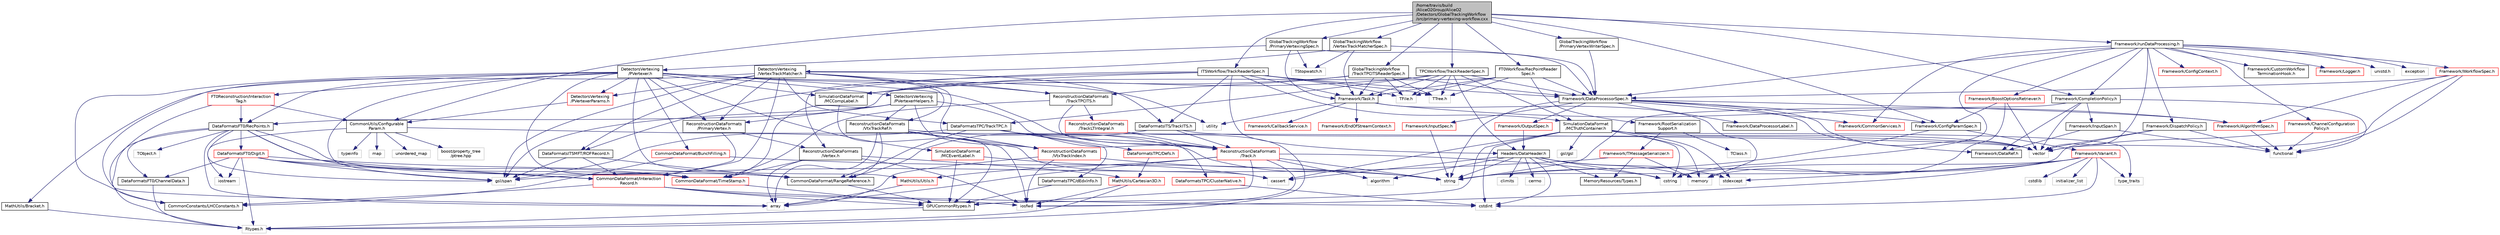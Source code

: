 digraph "/home/travis/build/AliceO2Group/AliceO2/Detectors/GlobalTrackingWorkflow/src/primary-vertexing-workflow.cxx"
{
 // INTERACTIVE_SVG=YES
  bgcolor="transparent";
  edge [fontname="Helvetica",fontsize="10",labelfontname="Helvetica",labelfontsize="10"];
  node [fontname="Helvetica",fontsize="10",shape=record];
  Node0 [label="/home/travis/build\l/AliceO2Group/AliceO2\l/Detectors/GlobalTrackingWorkflow\l/src/primary-vertexing-workflow.cxx",height=0.2,width=0.4,color="black", fillcolor="grey75", style="filled", fontcolor="black"];
  Node0 -> Node1 [color="midnightblue",fontsize="10",style="solid",fontname="Helvetica"];
  Node1 [label="GlobalTrackingWorkflow\l/PrimaryVertexingSpec.h",height=0.2,width=0.4,color="black",URL="$d8/d11/PrimaryVertexingSpec_8h.html"];
  Node1 -> Node2 [color="midnightblue",fontsize="10",style="solid",fontname="Helvetica"];
  Node2 [label="DetectorsVertexing\l/PVertexer.h",height=0.2,width=0.4,color="black",URL="$d4/d02/PVertexer_8h.html",tooltip="Primary vertex finder. "];
  Node2 -> Node3 [color="midnightblue",fontsize="10",style="solid",fontname="Helvetica"];
  Node3 [label="array",height=0.2,width=0.4,color="grey75"];
  Node2 -> Node4 [color="midnightblue",fontsize="10",style="solid",fontname="Helvetica"];
  Node4 [label="utility",height=0.2,width=0.4,color="grey75"];
  Node2 -> Node5 [color="midnightblue",fontsize="10",style="solid",fontname="Helvetica"];
  Node5 [label="CommonConstants/LHCConstants.h",height=0.2,width=0.4,color="black",URL="$d4/dc6/LHCConstants_8h.html",tooltip="Header to collect LHC related constants. "];
  Node2 -> Node6 [color="midnightblue",fontsize="10",style="solid",fontname="Helvetica"];
  Node6 [label="CommonDataFormat/TimeStamp.h",height=0.2,width=0.4,color="red",URL="$df/d5d/common_2include_2CommonDataFormat_2TimeStamp_8h.html"];
  Node6 -> Node7 [color="midnightblue",fontsize="10",style="solid",fontname="Helvetica"];
  Node7 [label="GPUCommonRtypes.h",height=0.2,width=0.4,color="black",URL="$d2/d45/GPUCommonRtypes_8h.html"];
  Node7 -> Node8 [color="midnightblue",fontsize="10",style="solid",fontname="Helvetica"];
  Node8 [label="Rtypes.h",height=0.2,width=0.4,color="grey75"];
  Node2 -> Node12 [color="midnightblue",fontsize="10",style="solid",fontname="Helvetica"];
  Node12 [label="CommonDataFormat/BunchFilling.h",height=0.2,width=0.4,color="red",URL="$d4/d5f/BunchFilling_8h.html"];
  Node12 -> Node5 [color="midnightblue",fontsize="10",style="solid",fontname="Helvetica"];
  Node12 -> Node14 [color="midnightblue",fontsize="10",style="solid",fontname="Helvetica"];
  Node14 [label="string",height=0.2,width=0.4,color="grey75"];
  Node2 -> Node15 [color="midnightblue",fontsize="10",style="solid",fontname="Helvetica"];
  Node15 [label="SimulationDataFormat\l/MCEventLabel.h",height=0.2,width=0.4,color="red",URL="$da/df0/MCEventLabel_8h.html"];
  Node15 -> Node7 [color="midnightblue",fontsize="10",style="solid",fontname="Helvetica"];
  Node15 -> Node17 [color="midnightblue",fontsize="10",style="solid",fontname="Helvetica"];
  Node17 [label="cassert",height=0.2,width=0.4,color="grey75"];
  Node2 -> Node18 [color="midnightblue",fontsize="10",style="solid",fontname="Helvetica"];
  Node18 [label="SimulationDataFormat\l/MCCompLabel.h",height=0.2,width=0.4,color="black",URL="$d7/dcd/MCCompLabel_8h.html"];
  Node18 -> Node7 [color="midnightblue",fontsize="10",style="solid",fontname="Helvetica"];
  Node2 -> Node19 [color="midnightblue",fontsize="10",style="solid",fontname="Helvetica"];
  Node19 [label="MathUtils/Utils.h",height=0.2,width=0.4,color="red",URL="$d9/d52/Common_2MathUtils_2include_2MathUtils_2Utils_8h.html"];
  Node19 -> Node3 [color="midnightblue",fontsize="10",style="solid",fontname="Helvetica"];
  Node2 -> Node23 [color="midnightblue",fontsize="10",style="solid",fontname="Helvetica"];
  Node23 [label="ReconstructionDataFormats\l/TrackTPCITS.h",height=0.2,width=0.4,color="black",URL="$d5/d1e/TrackTPCITS_8h.html",tooltip="Result of refitting TPC-ITS matched track. "];
  Node23 -> Node24 [color="midnightblue",fontsize="10",style="solid",fontname="Helvetica"];
  Node24 [label="ReconstructionDataFormats\l/Track.h",height=0.2,width=0.4,color="red",URL="$d7/d8b/DataFormats_2Reconstruction_2include_2ReconstructionDataFormats_2Track_8h.html"];
  Node24 -> Node7 [color="midnightblue",fontsize="10",style="solid",fontname="Helvetica"];
  Node24 -> Node21 [color="midnightblue",fontsize="10",style="solid",fontname="Helvetica"];
  Node21 [label="algorithm",height=0.2,width=0.4,color="grey75"];
  Node24 -> Node3 [color="midnightblue",fontsize="10",style="solid",fontname="Helvetica"];
  Node24 -> Node26 [color="midnightblue",fontsize="10",style="solid",fontname="Helvetica"];
  Node26 [label="cstring",height=0.2,width=0.4,color="grey75"];
  Node24 -> Node27 [color="midnightblue",fontsize="10",style="solid",fontname="Helvetica"];
  Node27 [label="iosfwd",height=0.2,width=0.4,color="grey75"];
  Node24 -> Node14 [color="midnightblue",fontsize="10",style="solid",fontname="Helvetica"];
  Node24 -> Node19 [color="midnightblue",fontsize="10",style="solid",fontname="Helvetica"];
  Node23 -> Node60 [color="midnightblue",fontsize="10",style="solid",fontname="Helvetica"];
  Node60 [label="ReconstructionDataFormats\l/TrackLTIntegral.h",height=0.2,width=0.4,color="red",URL="$d6/db1/TrackLTIntegral_8h.html",tooltip="Track Length and TOF integral. "];
  Node60 -> Node8 [color="midnightblue",fontsize="10",style="solid",fontname="Helvetica"];
  Node60 -> Node24 [color="midnightblue",fontsize="10",style="solid",fontname="Helvetica"];
  Node23 -> Node6 [color="midnightblue",fontsize="10",style="solid",fontname="Helvetica"];
  Node2 -> Node24 [color="midnightblue",fontsize="10",style="solid",fontname="Helvetica"];
  Node2 -> Node61 [color="midnightblue",fontsize="10",style="solid",fontname="Helvetica"];
  Node61 [label="ReconstructionDataFormats\l/PrimaryVertex.h",height=0.2,width=0.4,color="black",URL="$d7/d82/PrimaryVertex_8h.html"];
  Node61 -> Node62 [color="midnightblue",fontsize="10",style="solid",fontname="Helvetica"];
  Node62 [label="CommonDataFormat/Interaction\lRecord.h",height=0.2,width=0.4,color="red",URL="$d9/d80/InteractionRecord_8h.html"];
  Node62 -> Node7 [color="midnightblue",fontsize="10",style="solid",fontname="Helvetica"];
  Node62 -> Node27 [color="midnightblue",fontsize="10",style="solid",fontname="Helvetica"];
  Node62 -> Node38 [color="midnightblue",fontsize="10",style="solid",fontname="Helvetica"];
  Node38 [label="cstdint",height=0.2,width=0.4,color="grey75"];
  Node62 -> Node5 [color="midnightblue",fontsize="10",style="solid",fontname="Helvetica"];
  Node61 -> Node63 [color="midnightblue",fontsize="10",style="solid",fontname="Helvetica"];
  Node63 [label="ReconstructionDataFormats\l/Vertex.h",height=0.2,width=0.4,color="black",URL="$d3/d6f/DataFormats_2Reconstruction_2include_2ReconstructionDataFormats_2Vertex_8h.html"];
  Node63 -> Node47 [color="midnightblue",fontsize="10",style="solid",fontname="Helvetica"];
  Node47 [label="MathUtils/Cartesian3D.h",height=0.2,width=0.4,color="red",URL="$dd/d76/Cartesian3D_8h.html"];
  Node47 -> Node8 [color="midnightblue",fontsize="10",style="solid",fontname="Helvetica"];
  Node47 -> Node27 [color="midnightblue",fontsize="10",style="solid",fontname="Helvetica"];
  Node63 -> Node6 [color="midnightblue",fontsize="10",style="solid",fontname="Helvetica"];
  Node63 -> Node3 [color="midnightblue",fontsize="10",style="solid",fontname="Helvetica"];
  Node63 -> Node27 [color="midnightblue",fontsize="10",style="solid",fontname="Helvetica"];
  Node2 -> Node64 [color="midnightblue",fontsize="10",style="solid",fontname="Helvetica"];
  Node64 [label="DataFormatsFT0/RecPoints.h",height=0.2,width=0.4,color="black",URL="$d4/d57/RecPoints_8h.html",tooltip="Definition of the FIT RecPoints class. "];
  Node64 -> Node62 [color="midnightblue",fontsize="10",style="solid",fontname="Helvetica"];
  Node64 -> Node6 [color="midnightblue",fontsize="10",style="solid",fontname="Helvetica"];
  Node64 -> Node65 [color="midnightblue",fontsize="10",style="solid",fontname="Helvetica"];
  Node65 [label="DataFormatsFT0/ChannelData.h",height=0.2,width=0.4,color="black",URL="$dc/d44/FIT_2FT0_2include_2DataFormatsFT0_2ChannelData_8h.html"];
  Node65 -> Node8 [color="midnightblue",fontsize="10",style="solid",fontname="Helvetica"];
  Node64 -> Node66 [color="midnightblue",fontsize="10",style="solid",fontname="Helvetica"];
  Node66 [label="CommonDataFormat/RangeReference.h",height=0.2,width=0.4,color="black",URL="$de/d64/RangeReference_8h.html",tooltip="Class to refer to the 1st entry and N elements of some group in the continuous container. "];
  Node66 -> Node7 [color="midnightblue",fontsize="10",style="solid",fontname="Helvetica"];
  Node64 -> Node67 [color="midnightblue",fontsize="10",style="solid",fontname="Helvetica"];
  Node67 [label="DataFormatsFT0/Digit.h",height=0.2,width=0.4,color="red",URL="$d0/d0a/DataFormats_2Detectors_2FIT_2FT0_2include_2DataFormatsFT0_2Digit_8h.html"];
  Node67 -> Node62 [color="midnightblue",fontsize="10",style="solid",fontname="Helvetica"];
  Node67 -> Node66 [color="midnightblue",fontsize="10",style="solid",fontname="Helvetica"];
  Node67 -> Node6 [color="midnightblue",fontsize="10",style="solid",fontname="Helvetica"];
  Node67 -> Node65 [color="midnightblue",fontsize="10",style="solid",fontname="Helvetica"];
  Node67 -> Node8 [color="midnightblue",fontsize="10",style="solid",fontname="Helvetica"];
  Node67 -> Node68 [color="midnightblue",fontsize="10",style="solid",fontname="Helvetica"];
  Node68 [label="gsl/span",height=0.2,width=0.4,color="grey75"];
  Node67 -> Node34 [color="midnightblue",fontsize="10",style="solid",fontname="Helvetica"];
  Node34 [label="iostream",height=0.2,width=0.4,color="grey75"];
  Node64 -> Node3 [color="midnightblue",fontsize="10",style="solid",fontname="Helvetica"];
  Node64 -> Node8 [color="midnightblue",fontsize="10",style="solid",fontname="Helvetica"];
  Node64 -> Node29 [color="midnightblue",fontsize="10",style="solid",fontname="Helvetica"];
  Node29 [label="TObject.h",height=0.2,width=0.4,color="grey75"];
  Node64 -> Node68 [color="midnightblue",fontsize="10",style="solid",fontname="Helvetica"];
  Node2 -> Node69 [color="midnightblue",fontsize="10",style="solid",fontname="Helvetica"];
  Node69 [label="DetectorsVertexing\l/PVertexerHelpers.h",height=0.2,width=0.4,color="black",URL="$db/db1/PVertexerHelpers_8h.html",tooltip="Primary vertex finder helper classes. "];
  Node69 -> Node68 [color="midnightblue",fontsize="10",style="solid",fontname="Helvetica"];
  Node69 -> Node61 [color="midnightblue",fontsize="10",style="solid",fontname="Helvetica"];
  Node69 -> Node24 [color="midnightblue",fontsize="10",style="solid",fontname="Helvetica"];
  Node69 -> Node70 [color="midnightblue",fontsize="10",style="solid",fontname="Helvetica"];
  Node70 [label="ReconstructionDataFormats\l/VtxTrackIndex.h",height=0.2,width=0.4,color="red",URL="$d0/d00/VtxTrackIndex_8h.html",tooltip="Index of track attached to vertx: index in its proper container, container source and flags..."];
  Node70 -> Node27 [color="midnightblue",fontsize="10",style="solid",fontname="Helvetica"];
  Node70 -> Node14 [color="midnightblue",fontsize="10",style="solid",fontname="Helvetica"];
  Node70 -> Node3 [color="midnightblue",fontsize="10",style="solid",fontname="Helvetica"];
  Node69 -> Node72 [color="midnightblue",fontsize="10",style="solid",fontname="Helvetica"];
  Node72 [label="ReconstructionDataFormats\l/VtxTrackRef.h",height=0.2,width=0.4,color="black",URL="$d7/dac/VtxTrackRef_8h.html",tooltip="Referenc on track indices contributing to the vertex, with possibility chose tracks from specific sou..."];
  Node72 -> Node66 [color="midnightblue",fontsize="10",style="solid",fontname="Helvetica"];
  Node72 -> Node70 [color="midnightblue",fontsize="10",style="solid",fontname="Helvetica"];
  Node72 -> Node17 [color="midnightblue",fontsize="10",style="solid",fontname="Helvetica"];
  Node72 -> Node3 [color="midnightblue",fontsize="10",style="solid",fontname="Helvetica"];
  Node72 -> Node27 [color="midnightblue",fontsize="10",style="solid",fontname="Helvetica"];
  Node72 -> Node14 [color="midnightblue",fontsize="10",style="solid",fontname="Helvetica"];
  Node69 -> Node6 [color="midnightblue",fontsize="10",style="solid",fontname="Helvetica"];
  Node2 -> Node73 [color="midnightblue",fontsize="10",style="solid",fontname="Helvetica"];
  Node73 [label="DetectorsVertexing\l/PVertexerParams.h",height=0.2,width=0.4,color="red",URL="$d4/deb/PVertexerParams_8h.html"];
  Node73 -> Node74 [color="midnightblue",fontsize="10",style="solid",fontname="Helvetica"];
  Node74 [label="CommonUtils/Configurable\lParam.h",height=0.2,width=0.4,color="black",URL="$db/d2c/ConfigurableParam_8h.html"];
  Node74 -> Node36 [color="midnightblue",fontsize="10",style="solid",fontname="Helvetica"];
  Node36 [label="vector",height=0.2,width=0.4,color="grey75"];
  Node74 -> Node75 [color="midnightblue",fontsize="10",style="solid",fontname="Helvetica"];
  Node75 [label="map",height=0.2,width=0.4,color="grey75"];
  Node74 -> Node76 [color="midnightblue",fontsize="10",style="solid",fontname="Helvetica"];
  Node76 [label="unordered_map",height=0.2,width=0.4,color="grey75"];
  Node74 -> Node77 [color="midnightblue",fontsize="10",style="solid",fontname="Helvetica"];
  Node77 [label="boost/property_tree\l/ptree.hpp",height=0.2,width=0.4,color="grey75"];
  Node74 -> Node78 [color="midnightblue",fontsize="10",style="solid",fontname="Helvetica"];
  Node78 [label="typeinfo",height=0.2,width=0.4,color="grey75"];
  Node74 -> Node34 [color="midnightblue",fontsize="10",style="solid",fontname="Helvetica"];
  Node2 -> Node82 [color="midnightblue",fontsize="10",style="solid",fontname="Helvetica"];
  Node82 [label="FT0Reconstruction/Interaction\lTag.h",height=0.2,width=0.4,color="red",URL="$da/d63/InteractionTag_8h.html"];
  Node82 -> Node74 [color="midnightblue",fontsize="10",style="solid",fontname="Helvetica"];
  Node82 -> Node64 [color="midnightblue",fontsize="10",style="solid",fontname="Helvetica"];
  Node82 -> Node5 [color="midnightblue",fontsize="10",style="solid",fontname="Helvetica"];
  Node2 -> Node68 [color="midnightblue",fontsize="10",style="solid",fontname="Helvetica"];
  Node1 -> Node83 [color="midnightblue",fontsize="10",style="solid",fontname="Helvetica"];
  Node83 [label="Framework/DataProcessorSpec.h",height=0.2,width=0.4,color="black",URL="$d0/df4/DataProcessorSpec_8h.html"];
  Node83 -> Node84 [color="midnightblue",fontsize="10",style="solid",fontname="Helvetica"];
  Node84 [label="Framework/AlgorithmSpec.h",height=0.2,width=0.4,color="red",URL="$d0/d14/AlgorithmSpec_8h.html"];
  Node84 -> Node143 [color="midnightblue",fontsize="10",style="solid",fontname="Helvetica"];
  Node143 [label="functional",height=0.2,width=0.4,color="grey75"];
  Node83 -> Node176 [color="midnightblue",fontsize="10",style="solid",fontname="Helvetica"];
  Node176 [label="Framework/ConfigParamSpec.h",height=0.2,width=0.4,color="black",URL="$d0/d1c/ConfigParamSpec_8h.html"];
  Node176 -> Node177 [color="midnightblue",fontsize="10",style="solid",fontname="Helvetica"];
  Node177 [label="Framework/Variant.h",height=0.2,width=0.4,color="red",URL="$de/d56/Variant_8h.html"];
  Node177 -> Node40 [color="midnightblue",fontsize="10",style="solid",fontname="Helvetica"];
  Node40 [label="type_traits",height=0.2,width=0.4,color="grey75"];
  Node177 -> Node26 [color="midnightblue",fontsize="10",style="solid",fontname="Helvetica"];
  Node177 -> Node38 [color="midnightblue",fontsize="10",style="solid",fontname="Helvetica"];
  Node177 -> Node178 [color="midnightblue",fontsize="10",style="solid",fontname="Helvetica"];
  Node178 [label="cstdlib",height=0.2,width=0.4,color="grey75"];
  Node177 -> Node43 [color="midnightblue",fontsize="10",style="solid",fontname="Helvetica"];
  Node43 [label="stdexcept",height=0.2,width=0.4,color="grey75"];
  Node177 -> Node27 [color="midnightblue",fontsize="10",style="solid",fontname="Helvetica"];
  Node177 -> Node179 [color="midnightblue",fontsize="10",style="solid",fontname="Helvetica"];
  Node179 [label="initializer_list",height=0.2,width=0.4,color="grey75"];
  Node177 -> Node14 [color="midnightblue",fontsize="10",style="solid",fontname="Helvetica"];
  Node176 -> Node14 [color="midnightblue",fontsize="10",style="solid",fontname="Helvetica"];
  Node83 -> Node180 [color="midnightblue",fontsize="10",style="solid",fontname="Helvetica"];
  Node180 [label="Framework/DataProcessorLabel.h",height=0.2,width=0.4,color="black",URL="$d1/df2/DataProcessorLabel_8h.html"];
  Node83 -> Node87 [color="midnightblue",fontsize="10",style="solid",fontname="Helvetica"];
  Node87 [label="Framework/DataRef.h",height=0.2,width=0.4,color="black",URL="$d5/dfb/DataRef_8h.html"];
  Node83 -> Node120 [color="midnightblue",fontsize="10",style="solid",fontname="Helvetica"];
  Node120 [label="Framework/InputSpec.h",height=0.2,width=0.4,color="red",URL="$d5/d3f/InputSpec_8h.html"];
  Node120 -> Node14 [color="midnightblue",fontsize="10",style="solid",fontname="Helvetica"];
  Node83 -> Node116 [color="midnightblue",fontsize="10",style="solid",fontname="Helvetica"];
  Node116 [label="Framework/OutputSpec.h",height=0.2,width=0.4,color="red",URL="$db/d2d/OutputSpec_8h.html"];
  Node116 -> Node41 [color="midnightblue",fontsize="10",style="solid",fontname="Helvetica"];
  Node41 [label="Headers/DataHeader.h",height=0.2,width=0.4,color="black",URL="$dc/dcd/DataHeader_8h.html"];
  Node41 -> Node38 [color="midnightblue",fontsize="10",style="solid",fontname="Helvetica"];
  Node41 -> Node42 [color="midnightblue",fontsize="10",style="solid",fontname="Helvetica"];
  Node42 [label="memory",height=0.2,width=0.4,color="grey75"];
  Node41 -> Node17 [color="midnightblue",fontsize="10",style="solid",fontname="Helvetica"];
  Node41 -> Node26 [color="midnightblue",fontsize="10",style="solid",fontname="Helvetica"];
  Node41 -> Node21 [color="midnightblue",fontsize="10",style="solid",fontname="Helvetica"];
  Node41 -> Node43 [color="midnightblue",fontsize="10",style="solid",fontname="Helvetica"];
  Node41 -> Node14 [color="midnightblue",fontsize="10",style="solid",fontname="Helvetica"];
  Node41 -> Node44 [color="midnightblue",fontsize="10",style="solid",fontname="Helvetica"];
  Node44 [label="climits",height=0.2,width=0.4,color="grey75"];
  Node41 -> Node45 [color="midnightblue",fontsize="10",style="solid",fontname="Helvetica"];
  Node45 [label="MemoryResources/Types.h",height=0.2,width=0.4,color="black",URL="$d7/df8/Types_8h.html"];
  Node41 -> Node46 [color="midnightblue",fontsize="10",style="solid",fontname="Helvetica"];
  Node46 [label="cerrno",height=0.2,width=0.4,color="grey75"];
  Node83 -> Node181 [color="midnightblue",fontsize="10",style="solid",fontname="Helvetica"];
  Node181 [label="Framework/CommonServices.h",height=0.2,width=0.4,color="red",URL="$d8/d02/CommonServices_8h.html"];
  Node83 -> Node14 [color="midnightblue",fontsize="10",style="solid",fontname="Helvetica"];
  Node83 -> Node36 [color="midnightblue",fontsize="10",style="solid",fontname="Helvetica"];
  Node1 -> Node182 [color="midnightblue",fontsize="10",style="solid",fontname="Helvetica"];
  Node182 [label="Framework/Task.h",height=0.2,width=0.4,color="black",URL="$df/d4f/Task_8h.html"];
  Node182 -> Node84 [color="midnightblue",fontsize="10",style="solid",fontname="Helvetica"];
  Node182 -> Node183 [color="midnightblue",fontsize="10",style="solid",fontname="Helvetica"];
  Node183 [label="Framework/CallbackService.h",height=0.2,width=0.4,color="red",URL="$d9/d7f/CallbackService_8h.html"];
  Node182 -> Node186 [color="midnightblue",fontsize="10",style="solid",fontname="Helvetica"];
  Node186 [label="Framework/EndOfStreamContext.h",height=0.2,width=0.4,color="red",URL="$d0/d77/EndOfStreamContext_8h.html"];
  Node182 -> Node4 [color="midnightblue",fontsize="10",style="solid",fontname="Helvetica"];
  Node182 -> Node42 [color="midnightblue",fontsize="10",style="solid",fontname="Helvetica"];
  Node1 -> Node187 [color="midnightblue",fontsize="10",style="solid",fontname="Helvetica"];
  Node187 [label="TStopwatch.h",height=0.2,width=0.4,color="grey75"];
  Node0 -> Node188 [color="midnightblue",fontsize="10",style="solid",fontname="Helvetica"];
  Node188 [label="GlobalTrackingWorkflow\l/PrimaryVertexWriterSpec.h",height=0.2,width=0.4,color="black",URL="$d4/d2d/PrimaryVertexWriterSpec_8h.html"];
  Node188 -> Node83 [color="midnightblue",fontsize="10",style="solid",fontname="Helvetica"];
  Node0 -> Node189 [color="midnightblue",fontsize="10",style="solid",fontname="Helvetica"];
  Node189 [label="GlobalTrackingWorkflow\l/TrackTPCITSReaderSpec.h",height=0.2,width=0.4,color="black",URL="$de/daa/TrackTPCITSReaderSpec_8h.html"];
  Node189 -> Node81 [color="midnightblue",fontsize="10",style="solid",fontname="Helvetica"];
  Node81 [label="TFile.h",height=0.2,width=0.4,color="grey75"];
  Node189 -> Node190 [color="midnightblue",fontsize="10",style="solid",fontname="Helvetica"];
  Node190 [label="TTree.h",height=0.2,width=0.4,color="grey75"];
  Node189 -> Node83 [color="midnightblue",fontsize="10",style="solid",fontname="Helvetica"];
  Node189 -> Node182 [color="midnightblue",fontsize="10",style="solid",fontname="Helvetica"];
  Node189 -> Node23 [color="midnightblue",fontsize="10",style="solid",fontname="Helvetica"];
  Node189 -> Node18 [color="midnightblue",fontsize="10",style="solid",fontname="Helvetica"];
  Node0 -> Node191 [color="midnightblue",fontsize="10",style="solid",fontname="Helvetica"];
  Node191 [label="GlobalTrackingWorkflow\l/VertexTrackMatcherSpec.h",height=0.2,width=0.4,color="black",URL="$d9/d8e/VertexTrackMatcherSpec_8h.html",tooltip="Specs for vertex track association device. "];
  Node191 -> Node192 [color="midnightblue",fontsize="10",style="solid",fontname="Helvetica"];
  Node192 [label="DetectorsVertexing\l/VertexTrackMatcher.h",height=0.2,width=0.4,color="black",URL="$d7/d99/VertexTrackMatcher_8h.html",tooltip="Class for vertex track association. "];
  Node192 -> Node68 [color="midnightblue",fontsize="10",style="solid",fontname="Helvetica"];
  Node192 -> Node61 [color="midnightblue",fontsize="10",style="solid",fontname="Helvetica"];
  Node192 -> Node70 [color="midnightblue",fontsize="10",style="solid",fontname="Helvetica"];
  Node192 -> Node72 [color="midnightblue",fontsize="10",style="solid",fontname="Helvetica"];
  Node192 -> Node23 [color="midnightblue",fontsize="10",style="solid",fontname="Helvetica"];
  Node192 -> Node193 [color="midnightblue",fontsize="10",style="solid",fontname="Helvetica"];
  Node193 [label="DataFormatsTPC/TrackTPC.h",height=0.2,width=0.4,color="black",URL="$d5/dc9/TrackTPC_8h.html"];
  Node193 -> Node24 [color="midnightblue",fontsize="10",style="solid",fontname="Helvetica"];
  Node193 -> Node66 [color="midnightblue",fontsize="10",style="solid",fontname="Helvetica"];
  Node193 -> Node194 [color="midnightblue",fontsize="10",style="solid",fontname="Helvetica"];
  Node194 [label="DataFormatsTPC/ClusterNative.h",height=0.2,width=0.4,color="red",URL="$de/dcd/ClusterNative_8h.html",tooltip="Class of a TPC cluster in TPC-native coordinates (row, time) "];
  Node194 -> Node38 [color="midnightblue",fontsize="10",style="solid",fontname="Helvetica"];
  Node193 -> Node196 [color="midnightblue",fontsize="10",style="solid",fontname="Helvetica"];
  Node196 [label="DataFormatsTPC/Defs.h",height=0.2,width=0.4,color="red",URL="$d1/d73/Defs_8h.html",tooltip="Common definitions for 2D coordinates. "];
  Node196 -> Node47 [color="midnightblue",fontsize="10",style="solid",fontname="Helvetica"];
  Node193 -> Node197 [color="midnightblue",fontsize="10",style="solid",fontname="Helvetica"];
  Node197 [label="DataFormatsTPC/dEdxInfo.h",height=0.2,width=0.4,color="black",URL="$d5/da8/dEdxInfo_8h.html"];
  Node197 -> Node7 [color="midnightblue",fontsize="10",style="solid",fontname="Helvetica"];
  Node193 -> Node68 [color="midnightblue",fontsize="10",style="solid",fontname="Helvetica"];
  Node192 -> Node198 [color="midnightblue",fontsize="10",style="solid",fontname="Helvetica"];
  Node198 [label="DataFormatsITS/TrackITS.h",height=0.2,width=0.4,color="black",URL="$d1/d71/TrackITS_8h.html",tooltip="Definition of the ITS track. "];
  Node198 -> Node36 [color="midnightblue",fontsize="10",style="solid",fontname="Helvetica"];
  Node198 -> Node24 [color="midnightblue",fontsize="10",style="solid",fontname="Helvetica"];
  Node198 -> Node66 [color="midnightblue",fontsize="10",style="solid",fontname="Helvetica"];
  Node192 -> Node199 [color="midnightblue",fontsize="10",style="solid",fontname="Helvetica"];
  Node199 [label="DataFormatsITSMFT/ROFRecord.h",height=0.2,width=0.4,color="black",URL="$d0/dc6/ITSMFT_2common_2include_2DataFormatsITSMFT_2ROFRecord_8h.html"];
  Node199 -> Node66 [color="midnightblue",fontsize="10",style="solid",fontname="Helvetica"];
  Node199 -> Node62 [color="midnightblue",fontsize="10",style="solid",fontname="Helvetica"];
  Node199 -> Node68 [color="midnightblue",fontsize="10",style="solid",fontname="Helvetica"];
  Node192 -> Node62 [color="midnightblue",fontsize="10",style="solid",fontname="Helvetica"];
  Node192 -> Node73 [color="midnightblue",fontsize="10",style="solid",fontname="Helvetica"];
  Node192 -> Node200 [color="midnightblue",fontsize="10",style="solid",fontname="Helvetica"];
  Node200 [label="MathUtils/Bracket.h",height=0.2,width=0.4,color="black",URL="$d4/d5d/Bracket_8h.html",tooltip="Class to represent an interval and some operations over it. "];
  Node200 -> Node8 [color="midnightblue",fontsize="10",style="solid",fontname="Helvetica"];
  Node191 -> Node83 [color="midnightblue",fontsize="10",style="solid",fontname="Helvetica"];
  Node191 -> Node182 [color="midnightblue",fontsize="10",style="solid",fontname="Helvetica"];
  Node191 -> Node187 [color="midnightblue",fontsize="10",style="solid",fontname="Helvetica"];
  Node0 -> Node201 [color="midnightblue",fontsize="10",style="solid",fontname="Helvetica"];
  Node201 [label="ITSWorkflow/TrackReaderSpec.h",height=0.2,width=0.4,color="black",URL="$d2/d8c/ITSMFT_2ITS_2workflow_2include_2ITSWorkflow_2TrackReaderSpec_8h.html"];
  Node201 -> Node81 [color="midnightblue",fontsize="10",style="solid",fontname="Helvetica"];
  Node201 -> Node190 [color="midnightblue",fontsize="10",style="solid",fontname="Helvetica"];
  Node201 -> Node83 [color="midnightblue",fontsize="10",style="solid",fontname="Helvetica"];
  Node201 -> Node182 [color="midnightblue",fontsize="10",style="solid",fontname="Helvetica"];
  Node201 -> Node41 [color="midnightblue",fontsize="10",style="solid",fontname="Helvetica"];
  Node201 -> Node198 [color="midnightblue",fontsize="10",style="solid",fontname="Helvetica"];
  Node201 -> Node18 [color="midnightblue",fontsize="10",style="solid",fontname="Helvetica"];
  Node201 -> Node202 [color="midnightblue",fontsize="10",style="solid",fontname="Helvetica"];
  Node202 [label="SimulationDataFormat\l/MCTruthContainer.h",height=0.2,width=0.4,color="black",URL="$db/d14/MCTruthContainer_8h.html",tooltip="Definition of a container to keep Monte Carlo truth external to simulation objects. "];
  Node202 -> Node7 [color="midnightblue",fontsize="10",style="solid",fontname="Helvetica"];
  Node202 -> Node38 [color="midnightblue",fontsize="10",style="solid",fontname="Helvetica"];
  Node202 -> Node17 [color="midnightblue",fontsize="10",style="solid",fontname="Helvetica"];
  Node202 -> Node43 [color="midnightblue",fontsize="10",style="solid",fontname="Helvetica"];
  Node202 -> Node103 [color="midnightblue",fontsize="10",style="solid",fontname="Helvetica"];
  Node103 [label="gsl/gsl",height=0.2,width=0.4,color="grey75"];
  Node202 -> Node40 [color="midnightblue",fontsize="10",style="solid",fontname="Helvetica"];
  Node202 -> Node26 [color="midnightblue",fontsize="10",style="solid",fontname="Helvetica"];
  Node202 -> Node42 [color="midnightblue",fontsize="10",style="solid",fontname="Helvetica"];
  Node202 -> Node36 [color="midnightblue",fontsize="10",style="solid",fontname="Helvetica"];
  Node201 -> Node199 [color="midnightblue",fontsize="10",style="solid",fontname="Helvetica"];
  Node201 -> Node63 [color="midnightblue",fontsize="10",style="solid",fontname="Helvetica"];
  Node0 -> Node203 [color="midnightblue",fontsize="10",style="solid",fontname="Helvetica"];
  Node203 [label="TPCWorkflow/TrackReaderSpec.h",height=0.2,width=0.4,color="black",URL="$d5/daf/TPC_2workflow_2include_2TPCWorkflow_2TrackReaderSpec_8h.html"];
  Node203 -> Node81 [color="midnightblue",fontsize="10",style="solid",fontname="Helvetica"];
  Node203 -> Node190 [color="midnightblue",fontsize="10",style="solid",fontname="Helvetica"];
  Node203 -> Node83 [color="midnightblue",fontsize="10",style="solid",fontname="Helvetica"];
  Node203 -> Node182 [color="midnightblue",fontsize="10",style="solid",fontname="Helvetica"];
  Node203 -> Node41 [color="midnightblue",fontsize="10",style="solid",fontname="Helvetica"];
  Node203 -> Node193 [color="midnightblue",fontsize="10",style="solid",fontname="Helvetica"];
  Node203 -> Node18 [color="midnightblue",fontsize="10",style="solid",fontname="Helvetica"];
  Node203 -> Node202 [color="midnightblue",fontsize="10",style="solid",fontname="Helvetica"];
  Node0 -> Node204 [color="midnightblue",fontsize="10",style="solid",fontname="Helvetica"];
  Node204 [label="FT0Workflow/RecPointReader\lSpec.h",height=0.2,width=0.4,color="black",URL="$db/d8e/FT0_2workflow_2include_2FT0Workflow_2RecPointReaderSpec_8h.html"];
  Node204 -> Node81 [color="midnightblue",fontsize="10",style="solid",fontname="Helvetica"];
  Node204 -> Node190 [color="midnightblue",fontsize="10",style="solid",fontname="Helvetica"];
  Node204 -> Node89 [color="midnightblue",fontsize="10",style="solid",fontname="Helvetica"];
  Node89 [label="Framework/RootSerialization\lSupport.h",height=0.2,width=0.4,color="black",URL="$db/dff/RootSerializationSupport_8h.html"];
  Node89 -> Node90 [color="midnightblue",fontsize="10",style="solid",fontname="Helvetica"];
  Node90 [label="Framework/TMessageSerializer.h",height=0.2,width=0.4,color="red",URL="$d8/d3c/TMessageSerializer_8h.html"];
  Node90 -> Node68 [color="midnightblue",fontsize="10",style="solid",fontname="Helvetica"];
  Node90 -> Node42 [color="midnightblue",fontsize="10",style="solid",fontname="Helvetica"];
  Node90 -> Node45 [color="midnightblue",fontsize="10",style="solid",fontname="Helvetica"];
  Node89 -> Node80 [color="midnightblue",fontsize="10",style="solid",fontname="Helvetica"];
  Node80 [label="TClass.h",height=0.2,width=0.4,color="grey75"];
  Node204 -> Node83 [color="midnightblue",fontsize="10",style="solid",fontname="Helvetica"];
  Node204 -> Node182 [color="midnightblue",fontsize="10",style="solid",fontname="Helvetica"];
  Node204 -> Node64 [color="midnightblue",fontsize="10",style="solid",fontname="Helvetica"];
  Node0 -> Node74 [color="midnightblue",fontsize="10",style="solid",fontname="Helvetica"];
  Node0 -> Node205 [color="midnightblue",fontsize="10",style="solid",fontname="Helvetica"];
  Node205 [label="Framework/CompletionPolicy.h",height=0.2,width=0.4,color="black",URL="$df/dd6/CompletionPolicy_8h.html"];
  Node205 -> Node87 [color="midnightblue",fontsize="10",style="solid",fontname="Helvetica"];
  Node205 -> Node145 [color="midnightblue",fontsize="10",style="solid",fontname="Helvetica"];
  Node145 [label="Framework/InputSpan.h",height=0.2,width=0.4,color="black",URL="$da/d0f/InputSpan_8h.html"];
  Node145 -> Node87 [color="midnightblue",fontsize="10",style="solid",fontname="Helvetica"];
  Node145 -> Node143 [color="midnightblue",fontsize="10",style="solid",fontname="Helvetica"];
  Node205 -> Node143 [color="midnightblue",fontsize="10",style="solid",fontname="Helvetica"];
  Node205 -> Node14 [color="midnightblue",fontsize="10",style="solid",fontname="Helvetica"];
  Node205 -> Node36 [color="midnightblue",fontsize="10",style="solid",fontname="Helvetica"];
  Node0 -> Node176 [color="midnightblue",fontsize="10",style="solid",fontname="Helvetica"];
  Node0 -> Node206 [color="midnightblue",fontsize="10",style="solid",fontname="Helvetica"];
  Node206 [label="Framework/runDataProcessing.h",height=0.2,width=0.4,color="black",URL="$db/dd0/runDataProcessing_8h.html"];
  Node206 -> Node207 [color="midnightblue",fontsize="10",style="solid",fontname="Helvetica"];
  Node207 [label="Framework/ChannelConfiguration\lPolicy.h",height=0.2,width=0.4,color="red",URL="$dd/d0f/ChannelConfigurationPolicy_8h.html"];
  Node207 -> Node36 [color="midnightblue",fontsize="10",style="solid",fontname="Helvetica"];
  Node207 -> Node143 [color="midnightblue",fontsize="10",style="solid",fontname="Helvetica"];
  Node206 -> Node205 [color="midnightblue",fontsize="10",style="solid",fontname="Helvetica"];
  Node206 -> Node152 [color="midnightblue",fontsize="10",style="solid",fontname="Helvetica"];
  Node152 [label="Framework/DispatchPolicy.h",height=0.2,width=0.4,color="black",URL="$da/de6/DispatchPolicy_8h.html"];
  Node152 -> Node143 [color="midnightblue",fontsize="10",style="solid",fontname="Helvetica"];
  Node152 -> Node14 [color="midnightblue",fontsize="10",style="solid",fontname="Helvetica"];
  Node152 -> Node36 [color="midnightblue",fontsize="10",style="solid",fontname="Helvetica"];
  Node206 -> Node83 [color="midnightblue",fontsize="10",style="solid",fontname="Helvetica"];
  Node206 -> Node210 [color="midnightblue",fontsize="10",style="solid",fontname="Helvetica"];
  Node210 [label="Framework/WorkflowSpec.h",height=0.2,width=0.4,color="red",URL="$df/da1/WorkflowSpec_8h.html"];
  Node210 -> Node83 [color="midnightblue",fontsize="10",style="solid",fontname="Helvetica"];
  Node210 -> Node84 [color="midnightblue",fontsize="10",style="solid",fontname="Helvetica"];
  Node210 -> Node36 [color="midnightblue",fontsize="10",style="solid",fontname="Helvetica"];
  Node210 -> Node143 [color="midnightblue",fontsize="10",style="solid",fontname="Helvetica"];
  Node206 -> Node211 [color="midnightblue",fontsize="10",style="solid",fontname="Helvetica"];
  Node211 [label="Framework/ConfigContext.h",height=0.2,width=0.4,color="red",URL="$d7/d2e/ConfigContext_8h.html"];
  Node206 -> Node216 [color="midnightblue",fontsize="10",style="solid",fontname="Helvetica"];
  Node216 [label="Framework/BoostOptionsRetriever.h",height=0.2,width=0.4,color="red",URL="$d3/d7e/BoostOptionsRetriever_8h.html"];
  Node216 -> Node176 [color="midnightblue",fontsize="10",style="solid",fontname="Helvetica"];
  Node216 -> Node42 [color="midnightblue",fontsize="10",style="solid",fontname="Helvetica"];
  Node216 -> Node36 [color="midnightblue",fontsize="10",style="solid",fontname="Helvetica"];
  Node206 -> Node217 [color="midnightblue",fontsize="10",style="solid",fontname="Helvetica"];
  Node217 [label="Framework/CustomWorkflow\lTerminationHook.h",height=0.2,width=0.4,color="black",URL="$da/def/CustomWorkflowTerminationHook_8h.html"];
  Node206 -> Node181 [color="midnightblue",fontsize="10",style="solid",fontname="Helvetica"];
  Node206 -> Node218 [color="midnightblue",fontsize="10",style="solid",fontname="Helvetica"];
  Node218 [label="Framework/Logger.h",height=0.2,width=0.4,color="red",URL="$dd/da4/Logger_8h.html"];
  Node206 -> Node220 [color="midnightblue",fontsize="10",style="solid",fontname="Helvetica"];
  Node220 [label="unistd.h",height=0.2,width=0.4,color="grey75"];
  Node206 -> Node36 [color="midnightblue",fontsize="10",style="solid",fontname="Helvetica"];
  Node206 -> Node26 [color="midnightblue",fontsize="10",style="solid",fontname="Helvetica"];
  Node206 -> Node148 [color="midnightblue",fontsize="10",style="solid",fontname="Helvetica"];
  Node148 [label="exception",height=0.2,width=0.4,color="grey75"];
}
